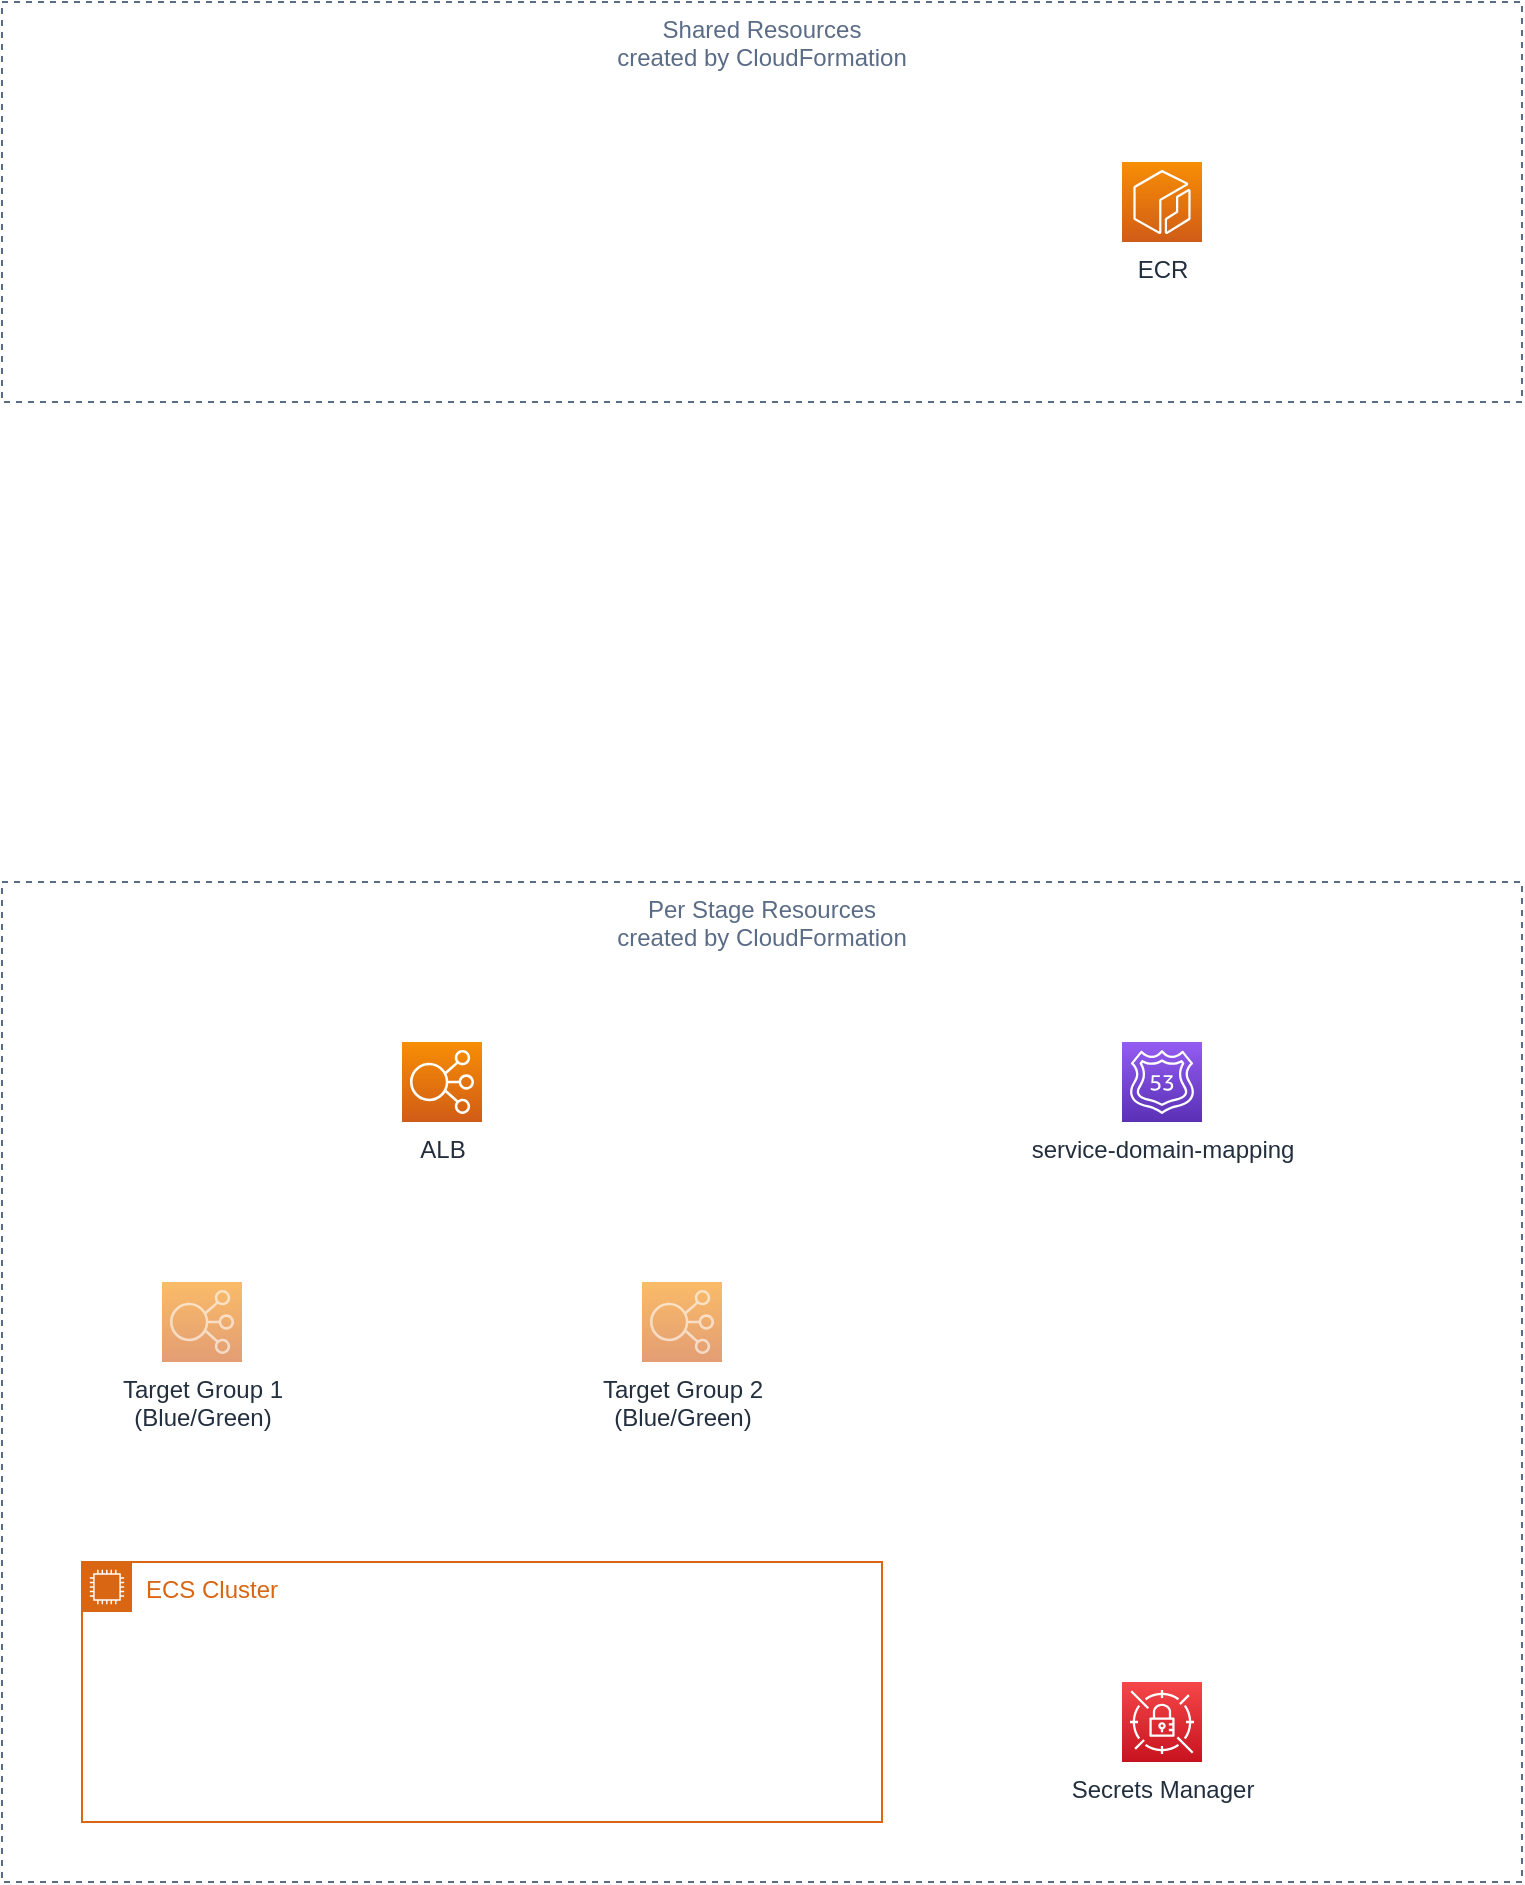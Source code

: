 <mxfile version="20.2.3" type="device" pages="2"><diagram id="vYqwAxm8xe_atBVqWfyC" name="Cloudformation"><mxGraphModel dx="1106" dy="755" grid="1" gridSize="10" guides="1" tooltips="1" connect="1" arrows="1" fold="1" page="1" pageScale="1" pageWidth="850" pageHeight="1100" math="0" shadow="0"><root><mxCell id="0"/><mxCell id="1" parent="0"/><mxCell id="7NSK_l2-TPzj6t_sIL6k-2" value="Shared Resources&#10;created by CloudFormation" style="fillColor=none;strokeColor=#5A6C86;dashed=1;verticalAlign=top;fontStyle=0;fontColor=#5A6C86;" vertex="1" parent="1"><mxGeometry x="40" y="40" width="760" height="200" as="geometry"/></mxCell><mxCell id="6qYGU_0irGht43jXy-Bs-2" value="Per Stage Resources&#10;created by CloudFormation" style="fillColor=none;strokeColor=#5A6C86;dashed=1;verticalAlign=top;fontStyle=0;fontColor=#5A6C86;" vertex="1" parent="1"><mxGeometry x="40" y="480" width="760" height="500" as="geometry"/></mxCell><mxCell id="6qYGU_0irGht43jXy-Bs-1" value="ECR" style="sketch=0;points=[[0,0,0],[0.25,0,0],[0.5,0,0],[0.75,0,0],[1,0,0],[0,1,0],[0.25,1,0],[0.5,1,0],[0.75,1,0],[1,1,0],[0,0.25,0],[0,0.5,0],[0,0.75,0],[1,0.25,0],[1,0.5,0],[1,0.75,0]];outlineConnect=0;fontColor=#232F3E;gradientColor=#F78E04;gradientDirection=north;fillColor=#D05C17;strokeColor=#ffffff;dashed=0;verticalLabelPosition=bottom;verticalAlign=top;align=center;html=1;fontSize=12;fontStyle=0;aspect=fixed;shape=mxgraph.aws4.resourceIcon;resIcon=mxgraph.aws4.ecr;" vertex="1" parent="1"><mxGeometry x="600" y="120" width="40" height="40" as="geometry"/></mxCell><mxCell id="6qYGU_0irGht43jXy-Bs-3" value="ALB" style="sketch=0;points=[[0,0,0],[0.25,0,0],[0.5,0,0],[0.75,0,0],[1,0,0],[0,1,0],[0.25,1,0],[0.5,1,0],[0.75,1,0],[1,1,0],[0,0.25,0],[0,0.5,0],[0,0.75,0],[1,0.25,0],[1,0.5,0],[1,0.75,0]];outlineConnect=0;fontColor=#232F3E;gradientColor=#F78E04;gradientDirection=north;fillColor=#D05C17;strokeColor=#ffffff;dashed=0;verticalLabelPosition=bottom;verticalAlign=top;align=center;html=1;fontSize=12;fontStyle=0;aspect=fixed;shape=mxgraph.aws4.resourceIcon;resIcon=mxgraph.aws4.elastic_load_balancing;" vertex="1" parent="1"><mxGeometry x="240" y="560" width="40" height="40" as="geometry"/></mxCell><mxCell id="6qYGU_0irGht43jXy-Bs-4" value="service-domain-mapping" style="sketch=0;points=[[0,0,0],[0.25,0,0],[0.5,0,0],[0.75,0,0],[1,0,0],[0,1,0],[0.25,1,0],[0.5,1,0],[0.75,1,0],[1,1,0],[0,0.25,0],[0,0.5,0],[0,0.75,0],[1,0.25,0],[1,0.5,0],[1,0.75,0]];outlineConnect=0;fontColor=#232F3E;gradientColor=#945DF2;gradientDirection=north;fillColor=#5A30B5;strokeColor=#ffffff;dashed=0;verticalLabelPosition=bottom;verticalAlign=top;align=center;html=1;fontSize=12;fontStyle=0;aspect=fixed;shape=mxgraph.aws4.resourceIcon;resIcon=mxgraph.aws4.route_53;" vertex="1" parent="1"><mxGeometry x="600" y="560" width="40" height="40" as="geometry"/></mxCell><mxCell id="6qYGU_0irGht43jXy-Bs-5" value="Target Group 1&lt;br&gt;(Blue/Green)" style="sketch=0;points=[[0,0,0],[0.25,0,0],[0.5,0,0],[0.75,0,0],[1,0,0],[0,1,0],[0.25,1,0],[0.5,1,0],[0.75,1,0],[1,1,0],[0,0.25,0],[0,0.5,0],[0,0.75,0],[1,0.25,0],[1,0.5,0],[1,0.75,0]];outlineConnect=0;fontColor=#232F3E;gradientColor=#F78E04;gradientDirection=north;fillColor=#D05C17;strokeColor=#ffffff;dashed=0;verticalLabelPosition=bottom;verticalAlign=top;align=center;html=1;fontSize=12;fontStyle=0;aspect=fixed;shape=mxgraph.aws4.resourceIcon;resIcon=mxgraph.aws4.elastic_load_balancing;opacity=60;" vertex="1" parent="1"><mxGeometry x="120" y="680" width="40" height="40" as="geometry"/></mxCell><mxCell id="6qYGU_0irGht43jXy-Bs-6" value="Target Group 2&lt;br&gt;(Blue/Green)" style="sketch=0;points=[[0,0,0],[0.25,0,0],[0.5,0,0],[0.75,0,0],[1,0,0],[0,1,0],[0.25,1,0],[0.5,1,0],[0.75,1,0],[1,1,0],[0,0.25,0],[0,0.5,0],[0,0.75,0],[1,0.25,0],[1,0.5,0],[1,0.75,0]];outlineConnect=0;fontColor=#232F3E;gradientColor=#F78E04;gradientDirection=north;fillColor=#D05C17;strokeColor=#ffffff;dashed=0;verticalLabelPosition=bottom;verticalAlign=top;align=center;html=1;fontSize=12;fontStyle=0;aspect=fixed;shape=mxgraph.aws4.resourceIcon;resIcon=mxgraph.aws4.elastic_load_balancing;opacity=60;" vertex="1" parent="1"><mxGeometry x="360" y="680" width="40" height="40" as="geometry"/></mxCell><mxCell id="AAGQb5JF95x0VO-yTRVA-1" value="ECS Cluster" style="points=[[0,0],[0.25,0],[0.5,0],[0.75,0],[1,0],[1,0.25],[1,0.5],[1,0.75],[1,1],[0.75,1],[0.5,1],[0.25,1],[0,1],[0,0.75],[0,0.5],[0,0.25]];outlineConnect=0;gradientColor=none;html=1;whiteSpace=wrap;fontSize=12;fontStyle=0;container=1;pointerEvents=0;collapsible=0;recursiveResize=0;shape=mxgraph.aws4.group;grIcon=mxgraph.aws4.group_ec2_instance_contents;strokeColor=#D86613;fillColor=none;verticalAlign=top;align=left;spacingLeft=30;fontColor=#D86613;dashed=0;" vertex="1" parent="1"><mxGeometry x="80" y="820" width="400" height="130" as="geometry"/></mxCell><mxCell id="7NSK_l2-TPzj6t_sIL6k-1" value="Secrets Manager" style="sketch=0;points=[[0,0,0],[0.25,0,0],[0.5,0,0],[0.75,0,0],[1,0,0],[0,1,0],[0.25,1,0],[0.5,1,0],[0.75,1,0],[1,1,0],[0,0.25,0],[0,0.5,0],[0,0.75,0],[1,0.25,0],[1,0.5,0],[1,0.75,0]];outlineConnect=0;fontColor=#232F3E;gradientColor=#F54749;gradientDirection=north;fillColor=#C7131F;strokeColor=#ffffff;dashed=0;verticalLabelPosition=bottom;verticalAlign=top;align=center;html=1;fontSize=12;fontStyle=0;aspect=fixed;shape=mxgraph.aws4.resourceIcon;resIcon=mxgraph.aws4.secrets_manager;" vertex="1" parent="1"><mxGeometry x="600" y="880" width="40" height="40" as="geometry"/></mxCell></root></mxGraphModel></diagram><diagram id="BY0BBXil-dpvrHTuldWF" name="Deployment"><mxGraphModel dx="1106" dy="755" grid="1" gridSize="10" guides="1" tooltips="1" connect="1" arrows="1" fold="1" page="1" pageScale="1" pageWidth="850" pageHeight="1100" math="0" shadow="0"><root><mxCell id="0"/><mxCell id="1" parent="0"/><mxCell id="a_FR2WS_7cUxCon2zJXy-1" value="First Deployment" style="fillColor=none;strokeColor=#5A6C86;dashed=1;verticalAlign=top;fontStyle=0;fontColor=#5A6C86;opacity=60;" vertex="1" parent="1"><mxGeometry x="40" y="40" width="760" height="400" as="geometry"/></mxCell><mxCell id="a_FR2WS_7cUxCon2zJXy-2" value="Update Deployment" style="fillColor=none;strokeColor=#5A6C86;dashed=1;verticalAlign=top;fontStyle=0;fontColor=#5A6C86;opacity=60;" vertex="1" parent="1"><mxGeometry x="40" y="600" width="760" height="440" as="geometry"/></mxCell><mxCell id="a_FR2WS_7cUxCon2zJXy-3" value="CodeDeploy" style="outlineConnect=0;dashed=0;verticalLabelPosition=bottom;verticalAlign=top;align=center;html=1;shape=mxgraph.aws3.codedeploy;fillColor=#759C3E;gradientColor=none;opacity=60;" vertex="1" parent="1"><mxGeometry x="640" y="720" width="67.5" height="81" as="geometry"/></mxCell><mxCell id="SKPvpLbLm0oSNWVgnnf1-1" value="Target Group 1&lt;br&gt;(Blue/Green)" style="sketch=0;points=[[0,0,0],[0.25,0,0],[0.5,0,0],[0.75,0,0],[1,0,0],[0,1,0],[0.25,1,0],[0.5,1,0],[0.75,1,0],[1,1,0],[0,0.25,0],[0,0.5,0],[0,0.75,0],[1,0.25,0],[1,0.5,0],[1,0.75,0]];outlineConnect=0;fontColor=#232F3E;gradientColor=#F78E04;gradientDirection=north;fillColor=#D05C17;strokeColor=#ffffff;dashed=0;verticalLabelPosition=bottom;verticalAlign=top;align=center;html=1;fontSize=12;fontStyle=0;aspect=fixed;shape=mxgraph.aws4.resourceIcon;resIcon=mxgraph.aws4.elastic_load_balancing;opacity=60;" vertex="1" parent="1"><mxGeometry x="120" y="760" width="40" height="40" as="geometry"/></mxCell><mxCell id="SKPvpLbLm0oSNWVgnnf1-2" value="Target Group 2&lt;br&gt;(Blue/Green)" style="sketch=0;points=[[0,0,0],[0.25,0,0],[0.5,0,0],[0.75,0,0],[1,0,0],[0,1,0],[0.25,1,0],[0.5,1,0],[0.75,1,0],[1,1,0],[0,0.25,0],[0,0.5,0],[0,0.75,0],[1,0.25,0],[1,0.5,0],[1,0.75,0]];outlineConnect=0;fontColor=#232F3E;gradientColor=#F78E04;gradientDirection=north;fillColor=#D05C17;strokeColor=#ffffff;dashed=0;verticalLabelPosition=bottom;verticalAlign=top;align=center;html=1;fontSize=12;fontStyle=0;aspect=fixed;shape=mxgraph.aws4.resourceIcon;resIcon=mxgraph.aws4.elastic_load_balancing;" vertex="1" parent="1"><mxGeometry x="360" y="760" width="40" height="40" as="geometry"/></mxCell><mxCell id="KHcmHemk_86e9jp8auI9-1" value="ALB" style="sketch=0;points=[[0,0,0],[0.25,0,0],[0.5,0,0],[0.75,0,0],[1,0,0],[0,1,0],[0.25,1,0],[0.5,1,0],[0.75,1,0],[1,1,0],[0,0.25,0],[0,0.5,0],[0,0.75,0],[1,0.25,0],[1,0.5,0],[1,0.75,0]];outlineConnect=0;fontColor=#232F3E;gradientColor=#F78E04;gradientDirection=north;fillColor=#D05C17;strokeColor=#ffffff;dashed=0;verticalLabelPosition=bottom;verticalAlign=top;align=center;html=1;fontSize=12;fontStyle=0;aspect=fixed;shape=mxgraph.aws4.resourceIcon;resIcon=mxgraph.aws4.elastic_load_balancing;" vertex="1" parent="1"><mxGeometry x="240" y="640" width="40" height="40" as="geometry"/></mxCell><mxCell id="KHcmHemk_86e9jp8auI9-3" value="Fargate&lt;br&gt;Container" style="sketch=0;points=[[0,0,0],[0.25,0,0],[0.5,0,0],[0.75,0,0],[1,0,0],[0,1,0],[0.25,1,0],[0.5,1,0],[0.75,1,0],[1,1,0],[0,0.25,0],[0,0.5,0],[0,0.75,0],[1,0.25,0],[1,0.5,0],[1,0.75,0]];outlineConnect=0;fontColor=#232F3E;gradientColor=#F78E04;gradientDirection=north;fillColor=#D05C17;strokeColor=#ffffff;dashed=0;verticalLabelPosition=bottom;verticalAlign=top;align=center;html=1;fontSize=12;fontStyle=0;aspect=fixed;shape=mxgraph.aws4.resourceIcon;resIcon=mxgraph.aws4.fargate;" vertex="1" parent="1"><mxGeometry x="240" y="920" width="40" height="40" as="geometry"/></mxCell><mxCell id="KHcmHemk_86e9jp8auI9-4" value="AWS ECS&lt;br&gt;Service" style="sketch=0;points=[[0,0,0],[0.25,0,0],[0.5,0,0],[0.75,0,0],[1,0,0],[0,1,0],[0.25,1,0],[0.5,1,0],[0.75,1,0],[1,1,0],[0,0.25,0],[0,0.5,0],[0,0.75,0],[1,0.25,0],[1,0.5,0],[1,0.75,0]];outlineConnect=0;fontColor=#232F3E;gradientColor=#F78E04;gradientDirection=north;fillColor=#D05C17;strokeColor=#ffffff;dashed=0;verticalLabelPosition=bottom;verticalAlign=top;align=center;html=1;fontSize=12;fontStyle=0;aspect=fixed;shape=mxgraph.aws4.resourceIcon;resIcon=mxgraph.aws4.ecs;" vertex="1" parent="1"><mxGeometry x="550" y="720" width="40" height="40" as="geometry"/></mxCell><mxCell id="KHcmHemk_86e9jp8auI9-5" value="" style="endArrow=classic;html=1;rounded=0;" edge="1" parent="1" source="KHcmHemk_86e9jp8auI9-1" target="SKPvpLbLm0oSNWVgnnf1-2"><mxGeometry width="50" height="50" relative="1" as="geometry"><mxPoint x="350" y="970" as="sourcePoint"/><mxPoint x="400" y="920" as="targetPoint"/></mxGeometry></mxCell><mxCell id="KHcmHemk_86e9jp8auI9-6" value="" style="endArrow=classic;html=1;rounded=0;dashed=1;" edge="1" parent="1" source="KHcmHemk_86e9jp8auI9-1" target="SKPvpLbLm0oSNWVgnnf1-1"><mxGeometry width="50" height="50" relative="1" as="geometry"><mxPoint x="380" y="980" as="sourcePoint"/><mxPoint x="430" y="930" as="targetPoint"/></mxGeometry></mxCell><mxCell id="KHcmHemk_86e9jp8auI9-7" value="Target Group 1&lt;br&gt;(Blue/Green)" style="sketch=0;points=[[0,0,0],[0.25,0,0],[0.5,0,0],[0.75,0,0],[1,0,0],[0,1,0],[0.25,1,0],[0.5,1,0],[0.75,1,0],[1,1,0],[0,0.25,0],[0,0.5,0],[0,0.75,0],[1,0.25,0],[1,0.5,0],[1,0.75,0]];outlineConnect=0;fontColor=#232F3E;gradientColor=#F78E04;gradientDirection=north;fillColor=#D05C17;strokeColor=#ffffff;dashed=0;verticalLabelPosition=bottom;verticalAlign=top;align=center;html=1;fontSize=12;fontStyle=0;aspect=fixed;shape=mxgraph.aws4.resourceIcon;resIcon=mxgraph.aws4.elastic_load_balancing;" vertex="1" parent="1"><mxGeometry x="160" y="160" width="40" height="40" as="geometry"/></mxCell><mxCell id="KHcmHemk_86e9jp8auI9-8" value="Target Group 2&lt;br&gt;(Blue/Green)" style="sketch=0;points=[[0,0,0],[0.25,0,0],[0.5,0,0],[0.75,0,0],[1,0,0],[0,1,0],[0.25,1,0],[0.5,1,0],[0.75,1,0],[1,1,0],[0,0.25,0],[0,0.5,0],[0,0.75,0],[1,0.25,0],[1,0.5,0],[1,0.75,0]];outlineConnect=0;fontColor=#232F3E;gradientColor=#F78E04;gradientDirection=north;fillColor=#D05C17;strokeColor=#ffffff;dashed=0;verticalLabelPosition=bottom;verticalAlign=top;align=center;html=1;fontSize=12;fontStyle=0;aspect=fixed;shape=mxgraph.aws4.resourceIcon;resIcon=mxgraph.aws4.elastic_load_balancing;opacity=60;" vertex="1" parent="1"><mxGeometry x="320" y="160" width="40" height="40" as="geometry"/></mxCell><mxCell id="KHcmHemk_86e9jp8auI9-9" value="ALB" style="sketch=0;points=[[0,0,0],[0.25,0,0],[0.5,0,0],[0.75,0,0],[1,0,0],[0,1,0],[0.25,1,0],[0.5,1,0],[0.75,1,0],[1,1,0],[0,0.25,0],[0,0.5,0],[0,0.75,0],[1,0.25,0],[1,0.5,0],[1,0.75,0]];outlineConnect=0;fontColor=#232F3E;gradientColor=#F78E04;gradientDirection=north;fillColor=#D05C17;strokeColor=#ffffff;dashed=0;verticalLabelPosition=bottom;verticalAlign=top;align=center;html=1;fontSize=12;fontStyle=0;aspect=fixed;shape=mxgraph.aws4.resourceIcon;resIcon=mxgraph.aws4.elastic_load_balancing;" vertex="1" parent="1"><mxGeometry x="240" y="80" width="40" height="40" as="geometry"/></mxCell><mxCell id="KHcmHemk_86e9jp8auI9-10" value="AWS ECS&lt;br&gt;Service" style="sketch=0;points=[[0,0,0],[0.25,0,0],[0.5,0,0],[0.75,0,0],[1,0,0],[0,1,0],[0.25,1,0],[0.5,1,0],[0.75,1,0],[1,1,0],[0,0.25,0],[0,0.5,0],[0,0.75,0],[1,0.25,0],[1,0.5,0],[1,0.75,0]];outlineConnect=0;fontColor=#232F3E;gradientColor=#F78E04;gradientDirection=north;fillColor=#D05C17;strokeColor=#ffffff;dashed=0;verticalLabelPosition=bottom;verticalAlign=top;align=center;html=1;fontSize=12;fontStyle=0;aspect=fixed;shape=mxgraph.aws4.resourceIcon;resIcon=mxgraph.aws4.ecs;" vertex="1" parent="1"><mxGeometry x="560" y="160" width="40" height="40" as="geometry"/></mxCell><mxCell id="KHcmHemk_86e9jp8auI9-12" value="" style="endArrow=classic;html=1;rounded=0;" edge="1" source="KHcmHemk_86e9jp8auI9-9" target="KHcmHemk_86e9jp8auI9-7" parent="1"><mxGeometry width="50" height="50" relative="1" as="geometry"><mxPoint x="380" y="420" as="sourcePoint"/><mxPoint x="430" y="370" as="targetPoint"/></mxGeometry></mxCell><mxCell id="KHcmHemk_86e9jp8auI9-13" value="Fargate&lt;br&gt;Container" style="sketch=0;points=[[0,0,0],[0.25,0,0],[0.5,0,0],[0.75,0,0],[1,0,0],[0,1,0],[0.25,1,0],[0.5,1,0],[0.75,1,0],[1,1,0],[0,0.25,0],[0,0.5,0],[0,0.75,0],[1,0.25,0],[1,0.5,0],[1,0.75,0]];outlineConnect=0;fontColor=#232F3E;gradientColor=#F78E04;gradientDirection=north;fillColor=#D05C17;strokeColor=#ffffff;dashed=0;verticalLabelPosition=bottom;verticalAlign=top;align=center;html=1;fontSize=12;fontStyle=0;aspect=fixed;shape=mxgraph.aws4.resourceIcon;resIcon=mxgraph.aws4.fargate;" vertex="1" parent="1"><mxGeometry x="240" y="280" width="40" height="40" as="geometry"/></mxCell><mxCell id="KHcmHemk_86e9jp8auI9-14" value="" style="endArrow=classic;html=1;rounded=0;" edge="1" parent="1" source="SKPvpLbLm0oSNWVgnnf1-2" target="KHcmHemk_86e9jp8auI9-3"><mxGeometry width="50" height="50" relative="1" as="geometry"><mxPoint x="100" y="980" as="sourcePoint"/><mxPoint x="150" y="930" as="targetPoint"/></mxGeometry></mxCell><mxCell id="KHcmHemk_86e9jp8auI9-15" value="" style="endArrow=classic;html=1;rounded=0;" edge="1" parent="1" source="KHcmHemk_86e9jp8auI9-7" target="KHcmHemk_86e9jp8auI9-13"><mxGeometry width="50" height="50" relative="1" as="geometry"><mxPoint x="130" y="400" as="sourcePoint"/><mxPoint x="180" y="350" as="targetPoint"/></mxGeometry></mxCell><mxCell id="QXYXdDWbCMtgWdu2nL1p-1" value="ECS Cluster" style="points=[[0,0],[0.25,0],[0.5,0],[0.75,0],[1,0],[1,0.25],[1,0.5],[1,0.75],[1,1],[0.75,1],[0.5,1],[0.25,1],[0,1],[0,0.75],[0,0.5],[0,0.25]];outlineConnect=0;gradientColor=none;html=1;whiteSpace=wrap;fontSize=12;fontStyle=0;container=1;pointerEvents=0;collapsible=0;recursiveResize=0;shape=mxgraph.aws4.group;grIcon=mxgraph.aws4.group_ec2_instance_contents;strokeColor=#D86613;fillColor=none;verticalAlign=top;align=left;spacingLeft=30;fontColor=#D86613;dashed=0;" vertex="1" parent="1"><mxGeometry x="80" y="880" width="400" height="130" as="geometry"/></mxCell><mxCell id="QXYXdDWbCMtgWdu2nL1p-2" value="&lt;h1&gt;First Deployment&lt;/h1&gt;&lt;p&gt;Run ECS Servie to create Service&lt;/p&gt;" style="text;html=1;strokeColor=none;fillColor=none;spacing=5;spacingTop=-20;whiteSpace=wrap;overflow=hidden;rounded=0;" vertex="1" parent="1"><mxGeometry x="40" y="460" width="760" height="120" as="geometry"/></mxCell><mxCell id="QXYXdDWbCMtgWdu2nL1p-3" value="&lt;h1&gt;Update Deployment&lt;/h1&gt;&lt;p&gt;Run AWS CodeDeploy to update service&lt;/p&gt;" style="text;html=1;strokeColor=none;fillColor=none;spacing=5;spacingTop=-20;whiteSpace=wrap;overflow=hidden;rounded=0;" vertex="1" parent="1"><mxGeometry x="40" y="1080" width="760" height="120" as="geometry"/></mxCell><mxCell id="QXYXdDWbCMtgWdu2nL1p-4" value="ECS Cluster" style="points=[[0,0],[0.25,0],[0.5,0],[0.75,0],[1,0],[1,0.25],[1,0.5],[1,0.75],[1,1],[0.75,1],[0.5,1],[0.25,1],[0,1],[0,0.75],[0,0.5],[0,0.25]];outlineConnect=0;gradientColor=none;html=1;whiteSpace=wrap;fontSize=12;fontStyle=0;container=1;pointerEvents=0;collapsible=0;recursiveResize=0;shape=mxgraph.aws4.group;grIcon=mxgraph.aws4.group_ec2_instance_contents;strokeColor=#D86613;fillColor=none;verticalAlign=top;align=left;spacingLeft=30;fontColor=#D86613;dashed=0;" vertex="1" parent="1"><mxGeometry x="100" y="260" width="320" height="120" as="geometry"/></mxCell><mxCell id="EgMDSkMYs9vQFlFDwa_E-1" value="ECR" style="sketch=0;points=[[0,0,0],[0.25,0,0],[0.5,0,0],[0.75,0,0],[1,0,0],[0,1,0],[0.25,1,0],[0.5,1,0],[0.75,1,0],[1,1,0],[0,0.25,0],[0,0.5,0],[0,0.75,0],[1,0.25,0],[1,0.5,0],[1,0.75,0]];outlineConnect=0;fontColor=#232F3E;gradientColor=#F78E04;gradientDirection=north;fillColor=#D05C17;strokeColor=#ffffff;dashed=0;verticalLabelPosition=bottom;verticalAlign=top;align=center;html=1;fontSize=12;fontStyle=0;aspect=fixed;shape=mxgraph.aws4.resourceIcon;resIcon=mxgraph.aws4.ecr;" vertex="1" parent="1"><mxGeometry x="560" y="280" width="40" height="40" as="geometry"/></mxCell></root></mxGraphModel></diagram></mxfile>